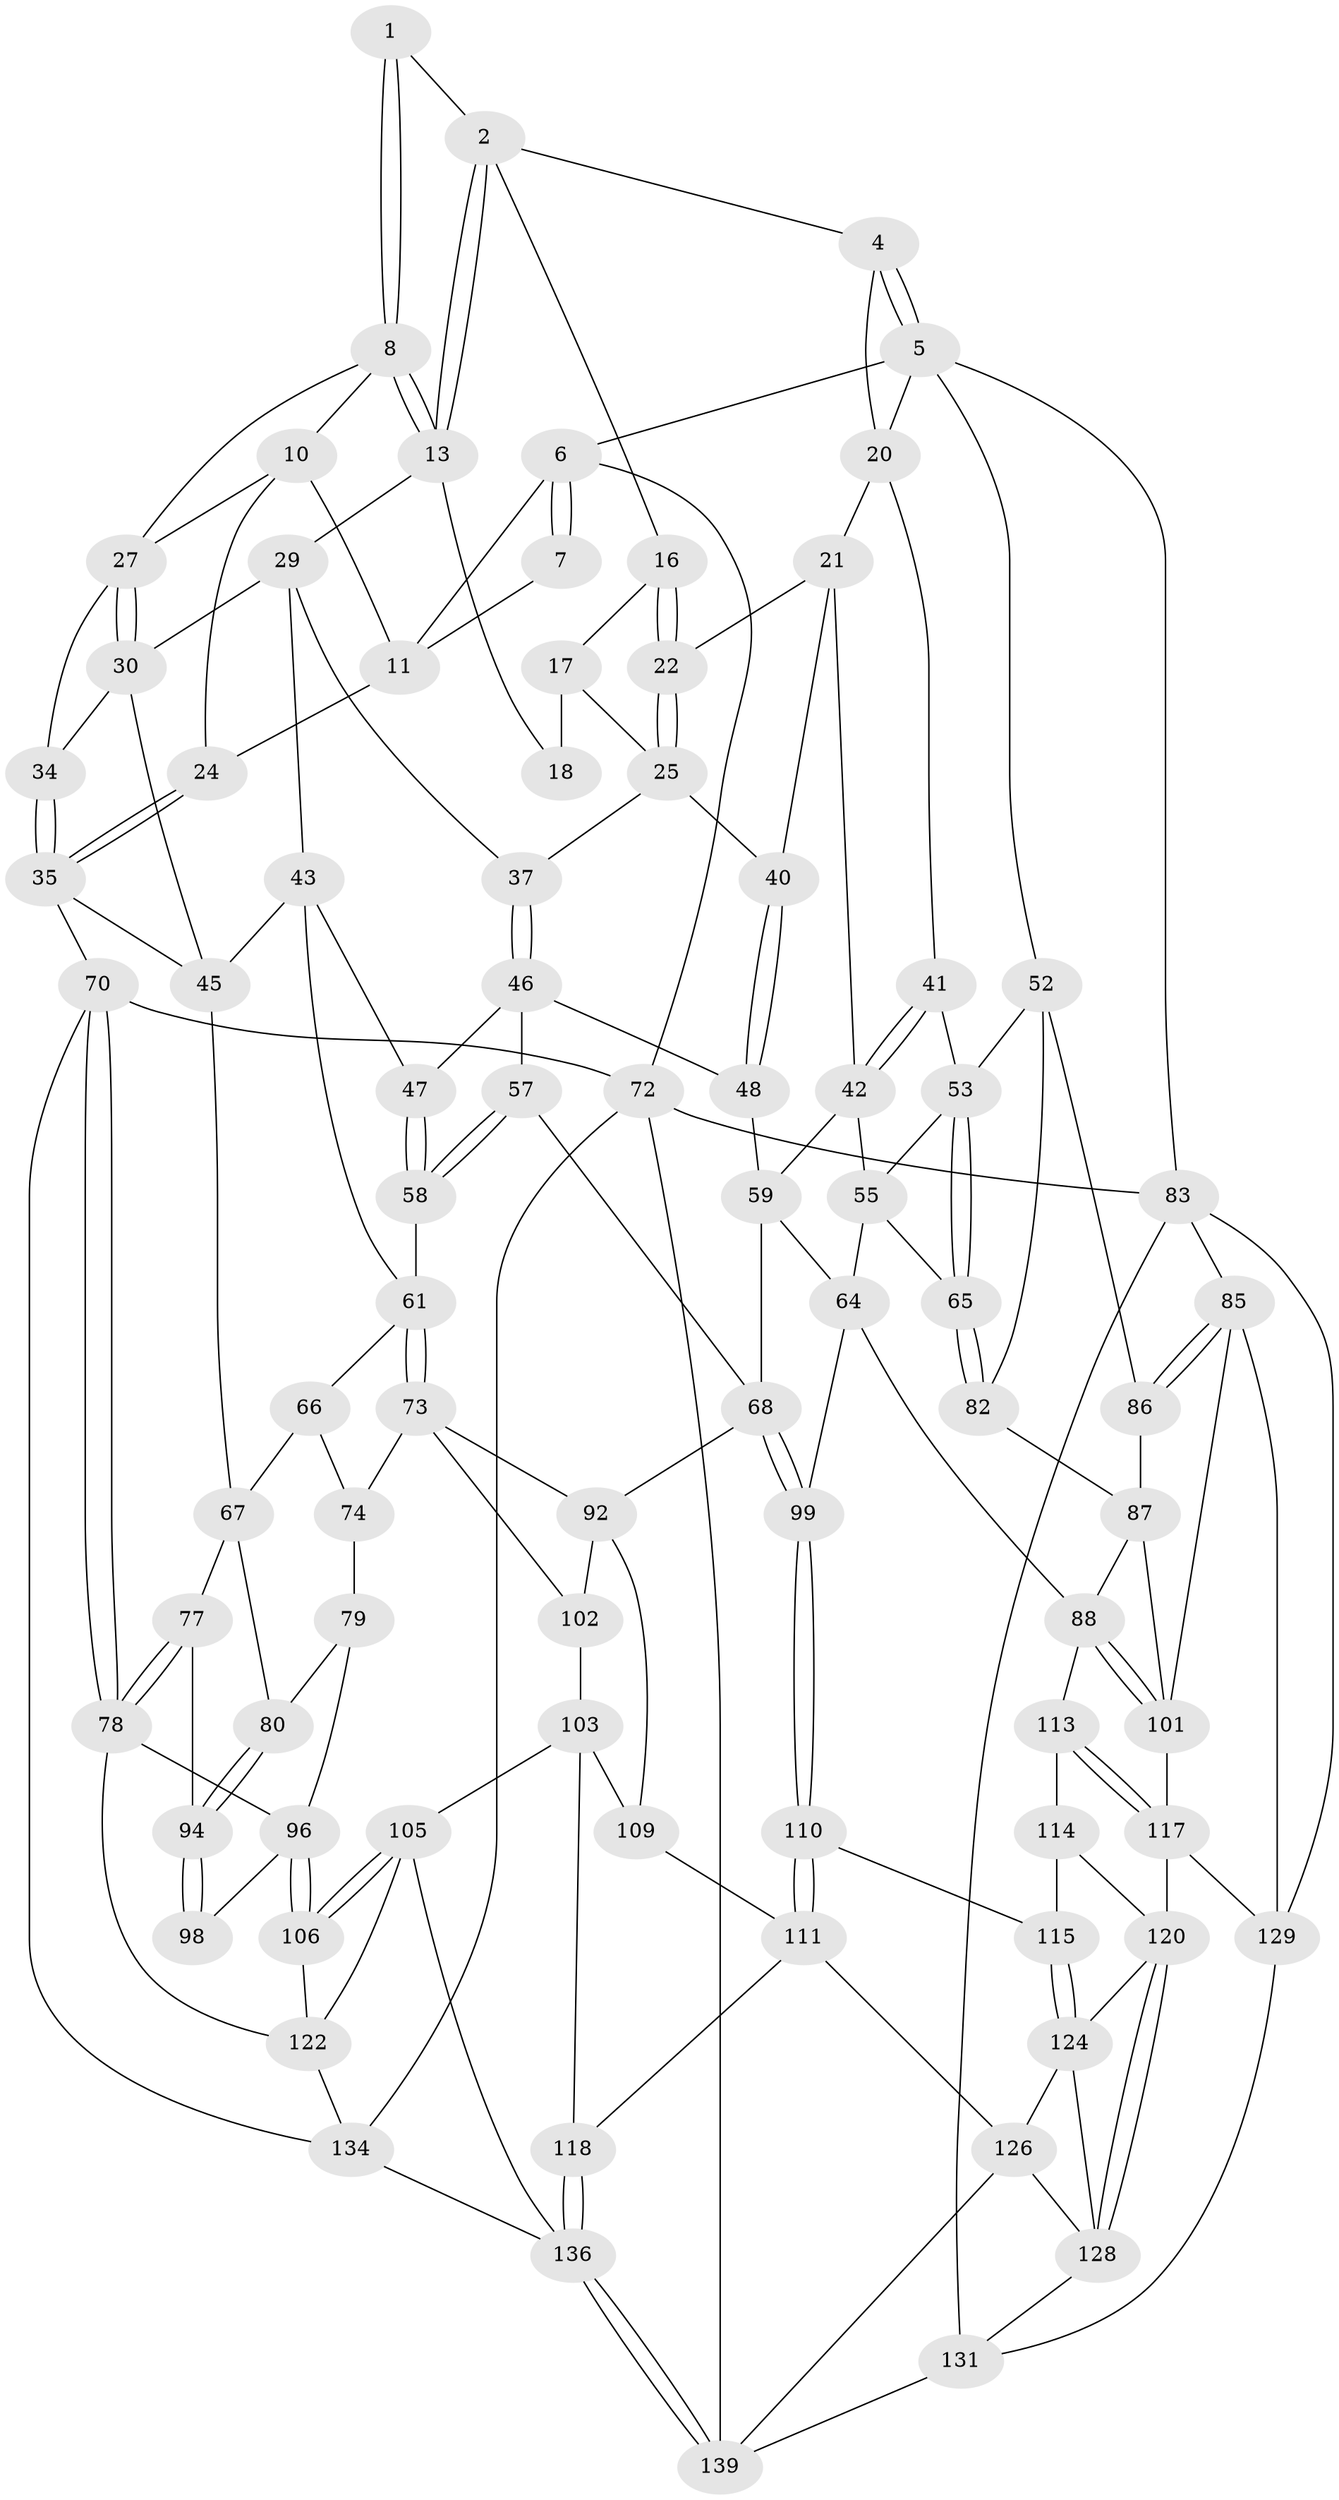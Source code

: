 // original degree distribution, {3: 0.014084507042253521, 4: 0.2323943661971831, 6: 0.21830985915492956, 5: 0.5352112676056338}
// Generated by graph-tools (version 1.1) at 2025/11/02/27/25 16:11:59]
// undirected, 86 vertices, 188 edges
graph export_dot {
graph [start="1"]
  node [color=gray90,style=filled];
  1 [pos="+0.1666490150149117+0"];
  2 [pos="+0.40284251022576306+0",super="+3"];
  4 [pos="+0.82220582978559+0"];
  5 [pos="+1+0",super="+31"];
  6 [pos="+0+0",super="+14"];
  7 [pos="+0.13220443868744117+0",super="+12"];
  8 [pos="+0.1965719024532335+0.03824127280317261",super="+9"];
  10 [pos="+0.09484082178286568+0.06477277679695341",super="+23"];
  11 [pos="+0.08367237902907125+0.04554866575000813",super="+15"];
  13 [pos="+0.27797566546111413+0.11416836639982604",super="+19"];
  16 [pos="+0.5050507277674408+0"];
  17 [pos="+0.4763986731268052+0",super="+26"];
  18 [pos="+0.34190981155516775+0.13547929859054975"];
  20 [pos="+0.8029200734846128+0.027722344054212353",super="+32"];
  21 [pos="+0.6540414674640366+0.1578243425577212",super="+39"];
  22 [pos="+0.5873820668987773+0.1495792753636144"];
  24 [pos="+0+0.1438772164864449"];
  25 [pos="+0.5127382843813797+0.21285587376089482",super="+36"];
  27 [pos="+0.12186501651885091+0.1591908734663255",super="+28"];
  29 [pos="+0.27499239072148807+0.20868491136703318",super="+38"];
  30 [pos="+0.19480774264216053+0.2367094019498295",super="+33"];
  34 [pos="+0.06760685043567118+0.23492785393924293"];
  35 [pos="+0+0.25125231083764205",super="+51"];
  37 [pos="+0.4641291437126244+0.276918309025393"];
  40 [pos="+0.6511873364673864+0.3783732932347825"];
  41 [pos="+0.8058671342028939+0.31005147597051036"];
  42 [pos="+0.7705185831230474+0.32683639040699985",super="+56"];
  43 [pos="+0.3293870744444035+0.37899872806697615",super="+44"];
  45 [pos="+0.14793507912149945+0.3172452717450853",super="+50"];
  46 [pos="+0.4434254850880164+0.3675048941674721",super="+49"];
  47 [pos="+0.43973010715821237+0.36965215987469946"];
  48 [pos="+0.6510353402668916+0.37864830049217096"];
  52 [pos="+1+0.3038061643449658",super="+81"];
  53 [pos="+0.9402706583448631+0.41811580972444595",super="+54"];
  55 [pos="+0.8475832799504597+0.45655771572522397",super="+63"];
  57 [pos="+0.49242902117851617+0.5310070354856996"];
  58 [pos="+0.4288218894585327+0.504246438449189"];
  59 [pos="+0.7839005636142969+0.5229685850571939",super="+60"];
  61 [pos="+0.34848405682286737+0.515084227906201",super="+62"];
  64 [pos="+0.8214146423747724+0.5472104435389881",super="+90"];
  65 [pos="+0.9117865311060287+0.5149208572057278"];
  66 [pos="+0.19850193579544093+0.4515674232862634"];
  67 [pos="+0.13147381193198496+0.44462174882588007",super="+76"];
  68 [pos="+0.6034428287340138+0.5996967469223021",super="+69"];
  70 [pos="+0+0.7163538526077976",super="+71"];
  72 [pos="+0+1",super="+141"];
  73 [pos="+0.32349162224206407+0.5716372561310813",super="+93"];
  74 [pos="+0.3214382122330732+0.5723964657777342",super="+75"];
  77 [pos="+0.055654112859595276+0.6030027711584401"];
  78 [pos="+0+0.6901663347704756",super="+108"];
  79 [pos="+0.19071237519950837+0.5639886690600056",super="+91"];
  80 [pos="+0.18115287876974775+0.5623782780045267"];
  82 [pos="+0.9337128340544674+0.535250966531504"];
  83 [pos="+1+1",super="+84"];
  85 [pos="+1+0.6892577683882702",super="+123"];
  86 [pos="+1+0.6234443439700137"];
  87 [pos="+0.9185167015817387+0.5979110624436259",super="+100"];
  88 [pos="+0.9053824326794815+0.6115975526936944",super="+89"];
  92 [pos="+0.5124168641615474+0.6107536226751675",super="+107"];
  94 [pos="+0.1767375448294195+0.5755546492976374",super="+95"];
  96 [pos="+0.23736117363058695+0.6766547060950128",super="+97"];
  98 [pos="+0.19415869256086427+0.6703551201752659"];
  99 [pos="+0.6045645203771981+0.6018946047266546"];
  101 [pos="+0.9239683846608463+0.7024478560600924",super="+116"];
  102 [pos="+0.3425661963403238+0.600400969667075"];
  103 [pos="+0.3623278138658335+0.6532062257113248",super="+104"];
  105 [pos="+0.30481222022073223+0.762453401207146",super="+135"];
  106 [pos="+0.26688762653100656+0.7314101109546809"];
  109 [pos="+0.4503512483927471+0.6724633354443688"];
  110 [pos="+0.6155348924221697+0.6364095452091189"];
  111 [pos="+0.5730459848297198+0.8109185705188212",super="+112"];
  113 [pos="+0.8248029864614325+0.6699580470915577"];
  114 [pos="+0.8078666540387389+0.6739377191711162"];
  115 [pos="+0.6484147025002474+0.6547062922658686"];
  117 [pos="+0.875011030517131+0.7362046560837054",super="+119"];
  118 [pos="+0.3604835353762153+0.798568234537779"];
  120 [pos="+0.8161518432088086+0.7698006973990524",super="+121"];
  122 [pos="+0.1485624278022471+0.7918140979557572",super="+133"];
  124 [pos="+0.7324943386034847+0.7494063522234524",super="+125"];
  126 [pos="+0.6297903592695359+0.8624969655961864",super="+127"];
  128 [pos="+0.7771161808563276+0.8180269697715146",super="+132"];
  129 [pos="+1+0.9707467296439256",super="+130"];
  131 [pos="+0.7968233805075917+0.9600565194792655",super="+142"];
  134 [pos="+0.13232655304350865+0.840312222190691",super="+138"];
  136 [pos="+0.3588867366968383+0.8413313625850771",super="+137"];
  139 [pos="+0.4328449374268062+1",super="+140"];
  1 -- 2;
  1 -- 8;
  1 -- 8;
  2 -- 13;
  2 -- 13;
  2 -- 16;
  2 -- 4;
  4 -- 5;
  4 -- 5;
  4 -- 20;
  5 -- 6;
  5 -- 83;
  5 -- 52;
  5 -- 20;
  6 -- 7 [weight=2];
  6 -- 7;
  6 -- 72;
  6 -- 11;
  7 -- 11;
  8 -- 13;
  8 -- 13;
  8 -- 10;
  8 -- 27;
  10 -- 11;
  10 -- 24;
  10 -- 27;
  11 -- 24;
  13 -- 18;
  13 -- 29;
  16 -- 17;
  16 -- 22;
  16 -- 22;
  17 -- 18 [weight=2];
  17 -- 25;
  20 -- 21;
  20 -- 41;
  21 -- 22;
  21 -- 40;
  21 -- 42;
  22 -- 25;
  22 -- 25;
  24 -- 35;
  24 -- 35;
  25 -- 40;
  25 -- 37;
  27 -- 30;
  27 -- 30;
  27 -- 34;
  29 -- 30;
  29 -- 43;
  29 -- 37;
  30 -- 34;
  30 -- 45;
  34 -- 35;
  34 -- 35;
  35 -- 45;
  35 -- 70;
  37 -- 46;
  37 -- 46;
  40 -- 48;
  40 -- 48;
  41 -- 42;
  41 -- 42;
  41 -- 53;
  42 -- 59;
  42 -- 55;
  43 -- 47;
  43 -- 45;
  43 -- 61;
  45 -- 67;
  46 -- 47;
  46 -- 48;
  46 -- 57;
  47 -- 58;
  47 -- 58;
  48 -- 59;
  52 -- 53;
  52 -- 82;
  52 -- 86;
  53 -- 65;
  53 -- 65;
  53 -- 55;
  55 -- 64;
  55 -- 65;
  57 -- 58;
  57 -- 58;
  57 -- 68;
  58 -- 61;
  59 -- 64;
  59 -- 68;
  61 -- 73;
  61 -- 73;
  61 -- 66;
  64 -- 99;
  64 -- 88;
  65 -- 82;
  65 -- 82;
  66 -- 67;
  66 -- 74;
  67 -- 80;
  67 -- 77;
  68 -- 99;
  68 -- 99;
  68 -- 92;
  70 -- 78;
  70 -- 78;
  70 -- 72;
  70 -- 134;
  72 -- 83;
  72 -- 139;
  72 -- 134;
  73 -- 74;
  73 -- 92;
  73 -- 102;
  74 -- 79 [weight=2];
  77 -- 78;
  77 -- 78;
  77 -- 94;
  78 -- 96;
  78 -- 122;
  79 -- 80;
  79 -- 96;
  80 -- 94;
  80 -- 94;
  82 -- 87;
  83 -- 129;
  83 -- 85;
  83 -- 131;
  85 -- 86;
  85 -- 86;
  85 -- 129;
  85 -- 101;
  86 -- 87;
  87 -- 88;
  87 -- 101;
  88 -- 101;
  88 -- 101;
  88 -- 113;
  92 -- 109;
  92 -- 102;
  94 -- 98 [weight=2];
  94 -- 98;
  96 -- 106;
  96 -- 106;
  96 -- 98;
  99 -- 110;
  99 -- 110;
  101 -- 117;
  102 -- 103;
  103 -- 109;
  103 -- 105;
  103 -- 118;
  105 -- 106;
  105 -- 106;
  105 -- 136;
  105 -- 122;
  106 -- 122;
  109 -- 111;
  110 -- 111;
  110 -- 111;
  110 -- 115;
  111 -- 118;
  111 -- 126;
  113 -- 114;
  113 -- 117;
  113 -- 117;
  114 -- 115;
  114 -- 120;
  115 -- 124;
  115 -- 124;
  117 -- 120;
  117 -- 129;
  118 -- 136;
  118 -- 136;
  120 -- 128;
  120 -- 128;
  120 -- 124;
  122 -- 134;
  124 -- 128;
  124 -- 126;
  126 -- 128;
  126 -- 139;
  128 -- 131;
  129 -- 131;
  131 -- 139;
  134 -- 136;
  136 -- 139;
  136 -- 139;
}
